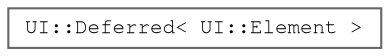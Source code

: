 digraph "Graphical Class Hierarchy"
{
 // LATEX_PDF_SIZE
  bgcolor="transparent";
  edge [fontname=FreeMono,fontsize=10,labelfontname=FreeMono,labelfontsize=10];
  node [fontname=FreeMono,fontsize=10,shape=box,height=0.2,width=0.4];
  rankdir="LR";
  Node0 [label="UI::Deferred\< UI::Element \>",height=0.2,width=0.4,color="grey40", fillcolor="white", style="filled",URL="$struct_u_i_1_1_deferred.html",tooltip=" "];
}
